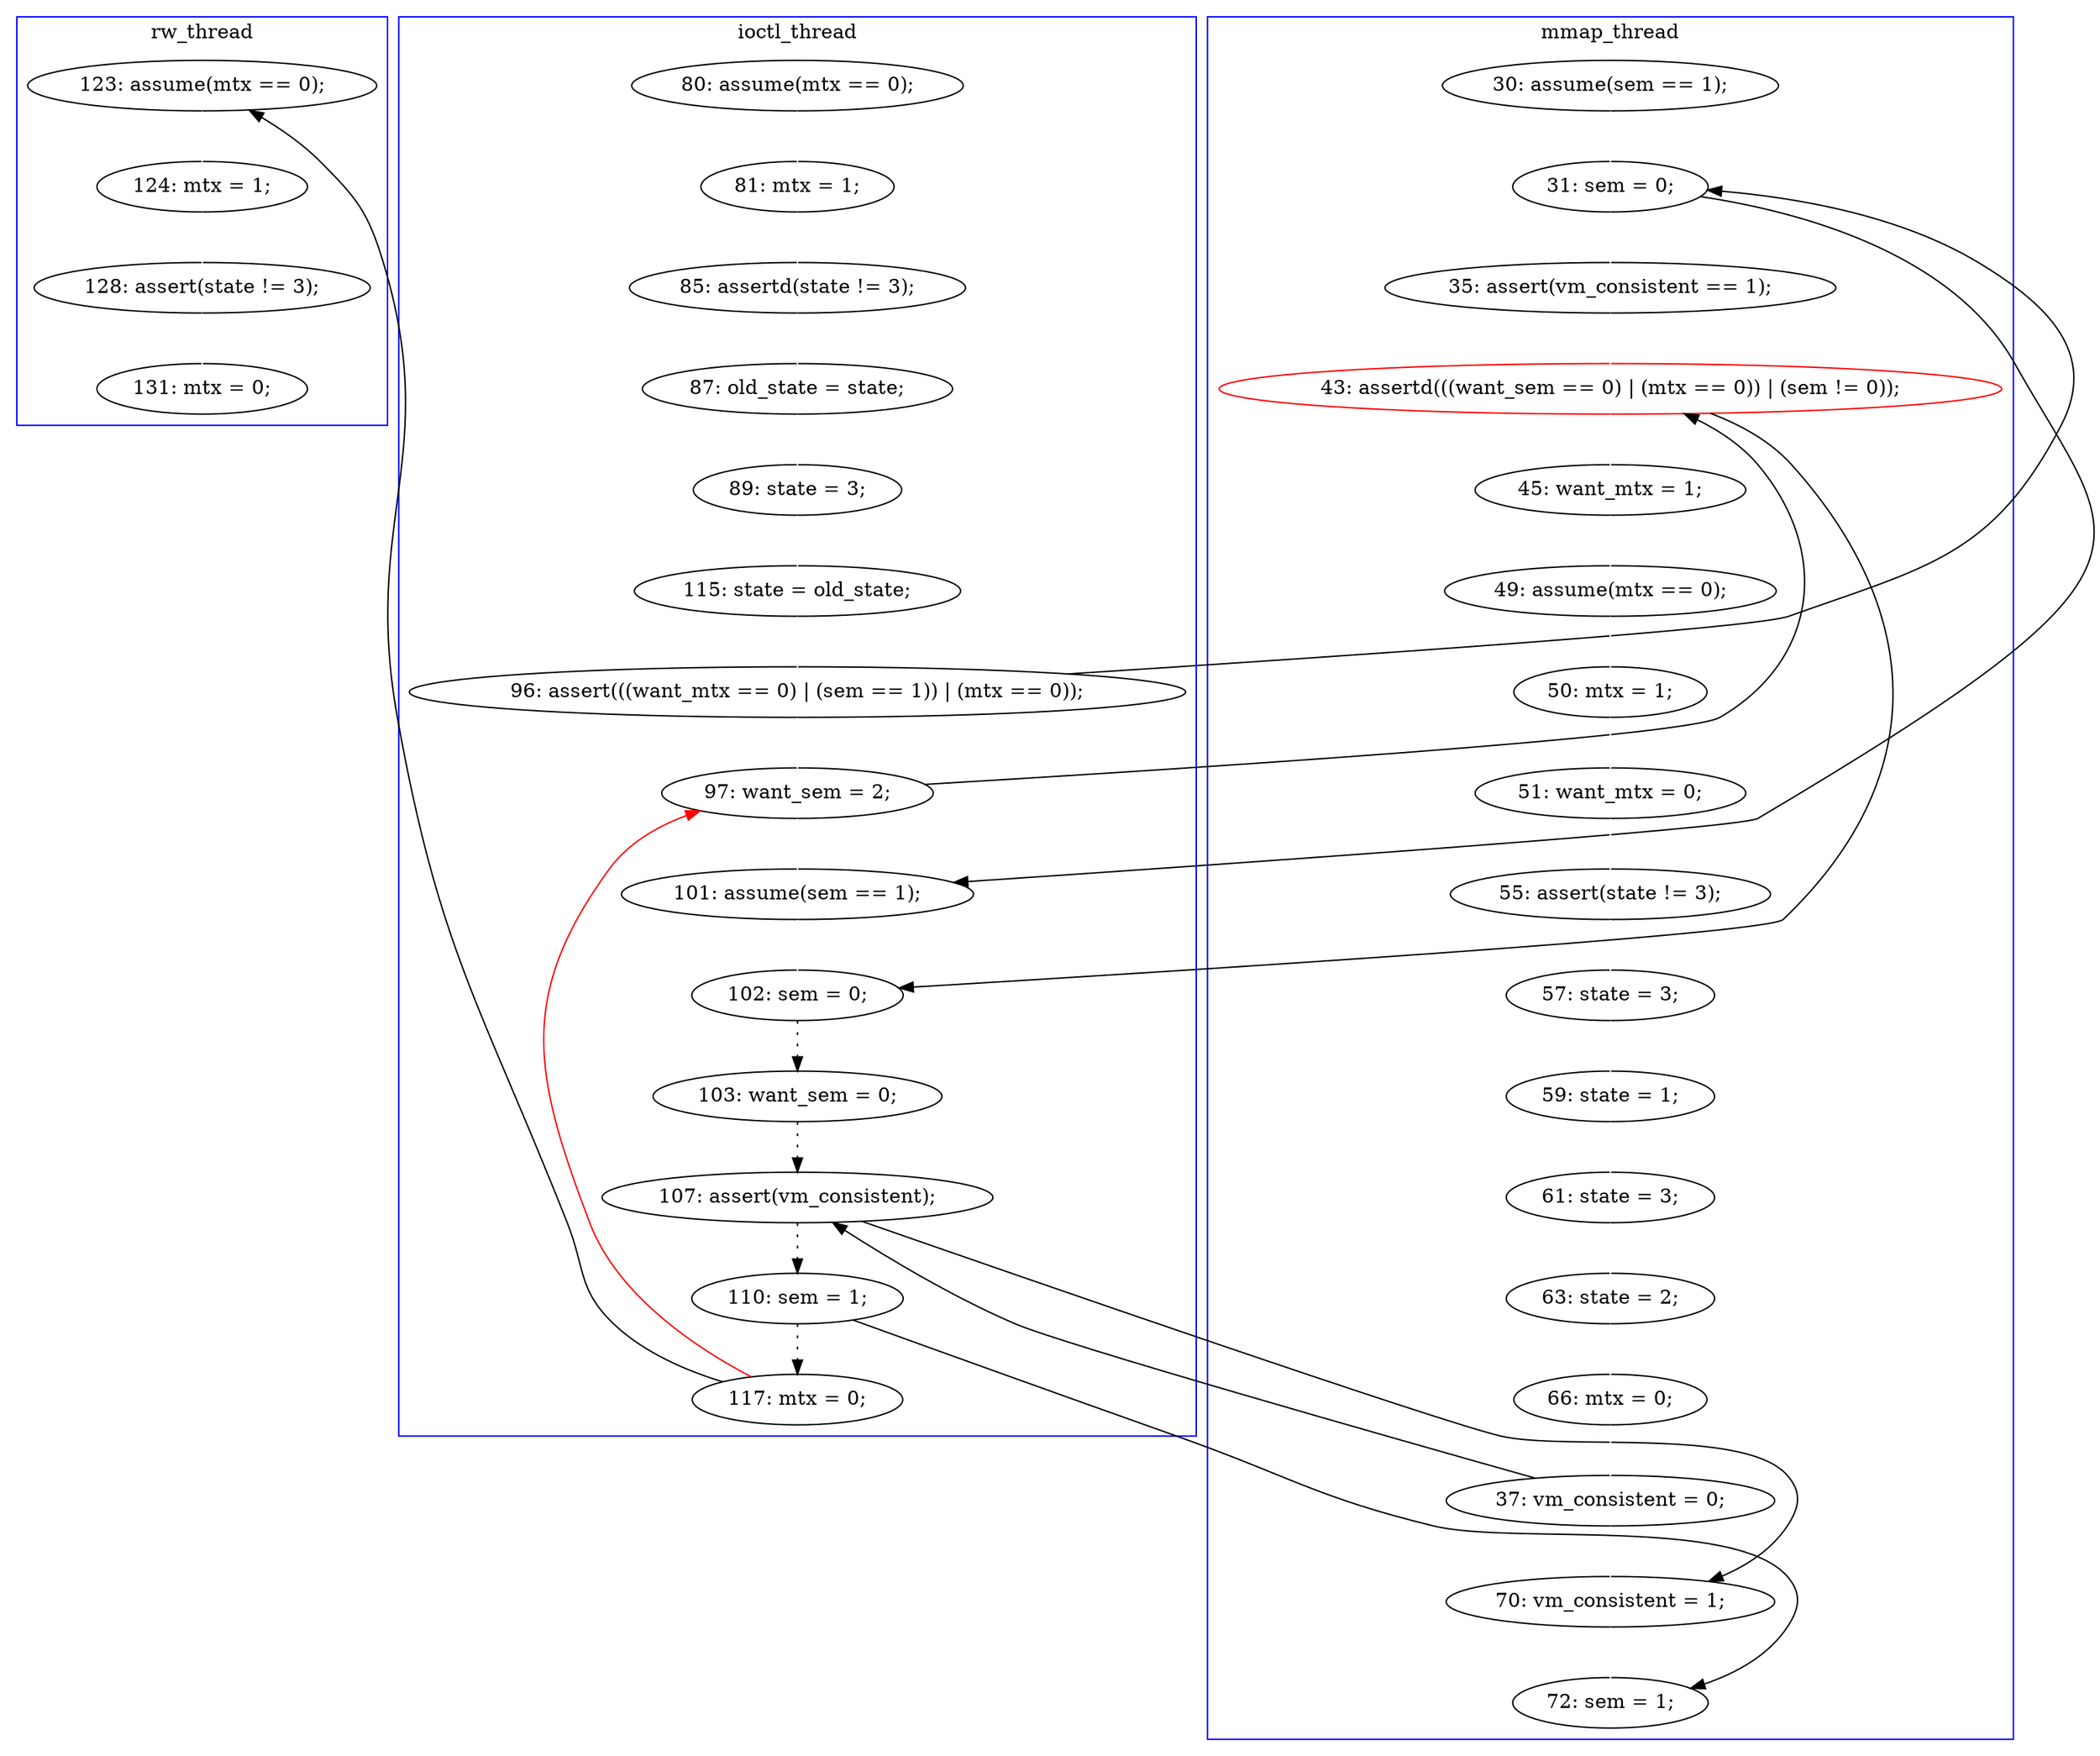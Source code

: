digraph Counterexample {
	12 -> 14 [color = white, style = solid]
	37 -> 41 [color = black, style = solid, constraint = false]
	11 -> 12 [color = white, style = solid]
	17 -> 18 [color = white, style = solid]
	37 -> 42 [color = white, style = solid]
	45 -> 46 [color = black, style = solid, constraint = false]
	24 -> 25 [color = white, style = solid]
	45 -> 21 [color = red, style = solid, constraint = false]
	24 -> 38 [color = black, style = solid, constraint = false]
	29 -> 30 [color = white, style = solid]
	31 -> 32 [color = white, style = solid]
	25 -> 26 [color = white, style = solid]
	34 -> 35 [color = white, style = solid]
	18 -> 20 [color = white, style = solid]
	35 -> 36 [color = white, style = solid]
	36 -> 37 [color = white, style = solid]
	38 -> 39 [color = white, style = solid]
	30 -> 31 [color = white, style = solid]
	46 -> 47 [color = white, style = solid]
	21 -> 26 [color = black, style = solid, constraint = false]
	20 -> 21 [color = white, style = solid]
	42 -> 44 [color = white, style = solid]
	43 -> 45 [color = black, style = dotted]
	21 -> 38 [color = white, style = solid]
	41 -> 42 [color = black, style = solid, constraint = false]
	28 -> 29 [color = white, style = solid]
	14 -> 15 [color = white, style = solid]
	32 -> 33 [color = white, style = solid]
	23 -> 24 [color = white, style = solid]
	20 -> 24 [color = black, style = solid, constraint = false]
	47 -> 48 [color = white, style = solid]
	15 -> 17 [color = white, style = solid]
	48 -> 49 [color = white, style = solid]
	43 -> 44 [color = black, style = solid, constraint = false]
	26 -> 27 [color = white, style = solid]
	40 -> 41 [color = black, style = dotted]
	33 -> 34 [color = white, style = solid]
	27 -> 28 [color = white, style = solid]
	41 -> 43 [color = black, style = dotted]
	26 -> 39 [color = black, style = solid, constraint = false]
	39 -> 40 [color = black, style = dotted]
	subgraph cluster3 {
		label = rw_thread
		color = blue
		47  [label = "124: mtx = 1;"]
		48  [label = "128: assert(state != 3);"]
		49  [label = "131: mtx = 0;"]
		46  [label = "123: assume(mtx == 0);"]
	}
	subgraph cluster2 {
		label = ioctl_thread
		color = blue
		40  [label = "103: want_sem = 0;"]
		12  [label = "81: mtx = 1;"]
		14  [label = "85: assertd(state != 3);"]
		20  [label = "96: assert(((want_mtx == 0) | (sem == 1)) | (mtx == 0));"]
		21  [label = "97: want_sem = 2;"]
		15  [label = "87: old_state = state;"]
		43  [label = "110: sem = 1;"]
		45  [label = "117: mtx = 0;"]
		11  [label = "80: assume(mtx == 0);"]
		38  [label = "101: assume(sem == 1);"]
		41  [label = "107: assert(vm_consistent);"]
		17  [label = "89: state = 3;"]
		18  [label = "115: state = old_state;"]
		39  [label = "102: sem = 0;"]
	}
	subgraph cluster1 {
		label = mmap_thread
		color = blue
		44  [label = "72: sem = 1;"]
		29  [label = "50: mtx = 1;"]
		32  [label = "57: state = 3;"]
		31  [label = "55: assert(state != 3);"]
		37  [label = "37: vm_consistent = 0;"]
		24  [label = "31: sem = 0;"]
		33  [label = "59: state = 1;"]
		30  [label = "51: want_mtx = 0;"]
		42  [label = "70: vm_consistent = 1;"]
		23  [label = "30: assume(sem == 1);"]
		26  [label = "43: assertd(((want_sem == 0) | (mtx == 0)) | (sem != 0));", color = red]
		35  [label = "63: state = 2;"]
		28  [label = "49: assume(mtx == 0);"]
		36  [label = "66: mtx = 0;"]
		34  [label = "61: state = 3;"]
		25  [label = "35: assert(vm_consistent == 1);"]
		27  [label = "45: want_mtx = 1;"]
	}
}
